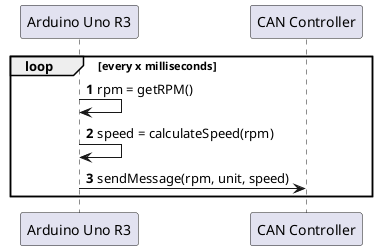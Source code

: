 @startuml arduino_speed_calc
autonumber

participant "Arduino Uno R3" as Arduino
participant "CAN Controller" as CAN

loop every x milliseconds
  Arduino -> Arduino: rpm = getRPM()

  Arduino -> Arduino: speed = calculateSpeed(rpm)
  Arduino -> CAN: sendMessage(rpm, unit, speed)
end
@enduml
